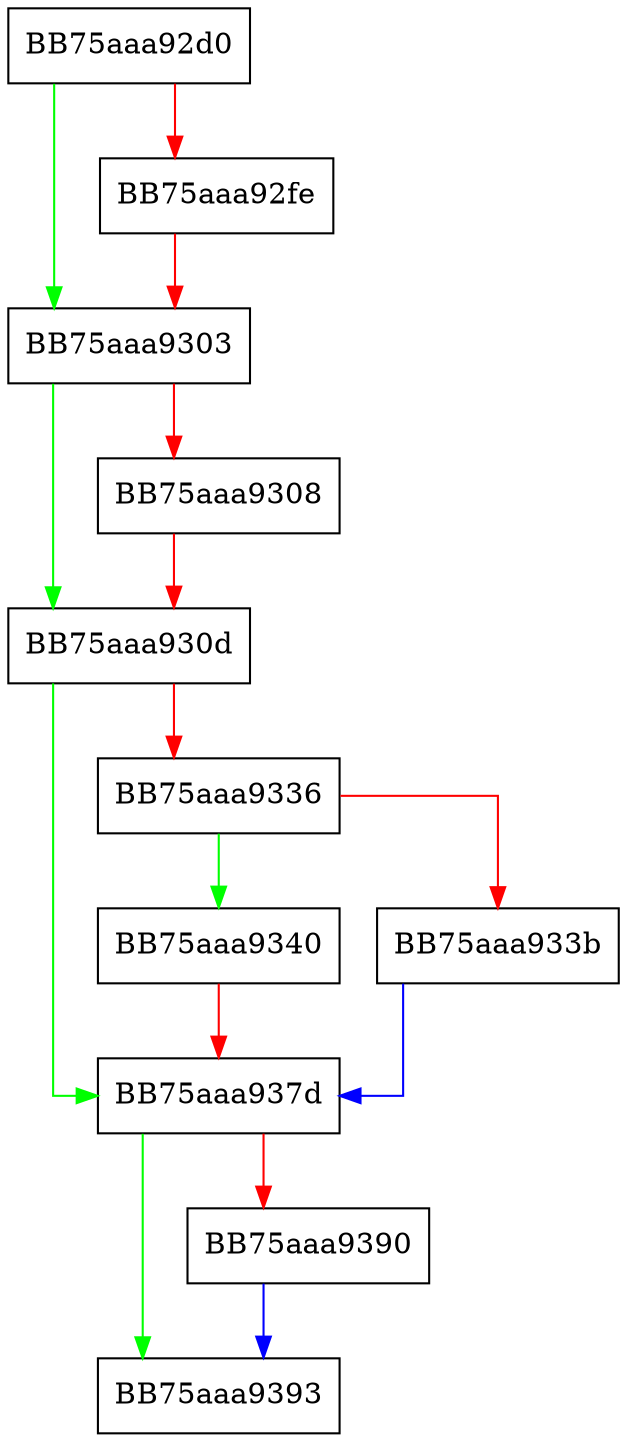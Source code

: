 digraph WriteSector {
  node [shape="box"];
  graph [splines=ortho];
  BB75aaa92d0 -> BB75aaa9303 [color="green"];
  BB75aaa92d0 -> BB75aaa92fe [color="red"];
  BB75aaa92fe -> BB75aaa9303 [color="red"];
  BB75aaa9303 -> BB75aaa930d [color="green"];
  BB75aaa9303 -> BB75aaa9308 [color="red"];
  BB75aaa9308 -> BB75aaa930d [color="red"];
  BB75aaa930d -> BB75aaa937d [color="green"];
  BB75aaa930d -> BB75aaa9336 [color="red"];
  BB75aaa9336 -> BB75aaa9340 [color="green"];
  BB75aaa9336 -> BB75aaa933b [color="red"];
  BB75aaa933b -> BB75aaa937d [color="blue"];
  BB75aaa9340 -> BB75aaa937d [color="red"];
  BB75aaa937d -> BB75aaa9393 [color="green"];
  BB75aaa937d -> BB75aaa9390 [color="red"];
  BB75aaa9390 -> BB75aaa9393 [color="blue"];
}